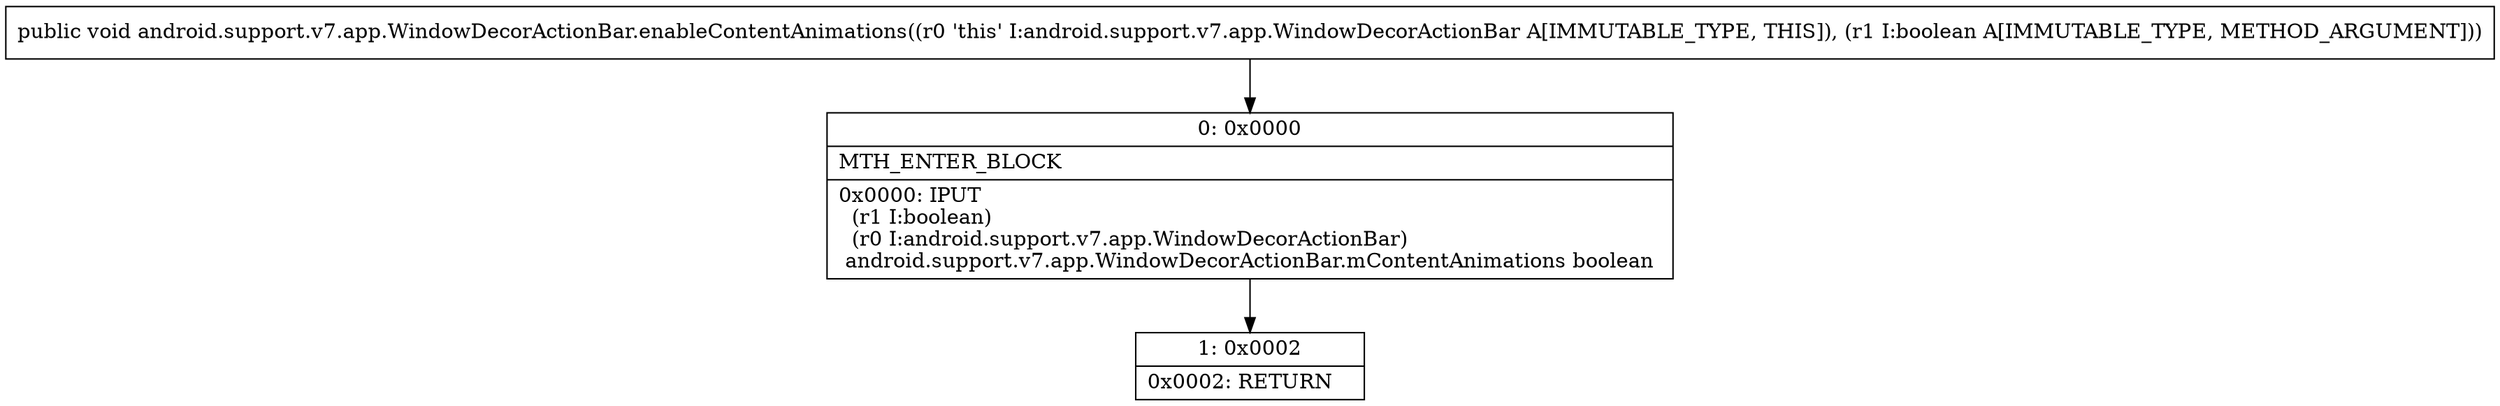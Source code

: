 digraph "CFG forandroid.support.v7.app.WindowDecorActionBar.enableContentAnimations(Z)V" {
Node_0 [shape=record,label="{0\:\ 0x0000|MTH_ENTER_BLOCK\l|0x0000: IPUT  \l  (r1 I:boolean)\l  (r0 I:android.support.v7.app.WindowDecorActionBar)\l android.support.v7.app.WindowDecorActionBar.mContentAnimations boolean \l}"];
Node_1 [shape=record,label="{1\:\ 0x0002|0x0002: RETURN   \l}"];
MethodNode[shape=record,label="{public void android.support.v7.app.WindowDecorActionBar.enableContentAnimations((r0 'this' I:android.support.v7.app.WindowDecorActionBar A[IMMUTABLE_TYPE, THIS]), (r1 I:boolean A[IMMUTABLE_TYPE, METHOD_ARGUMENT])) }"];
MethodNode -> Node_0;
Node_0 -> Node_1;
}

